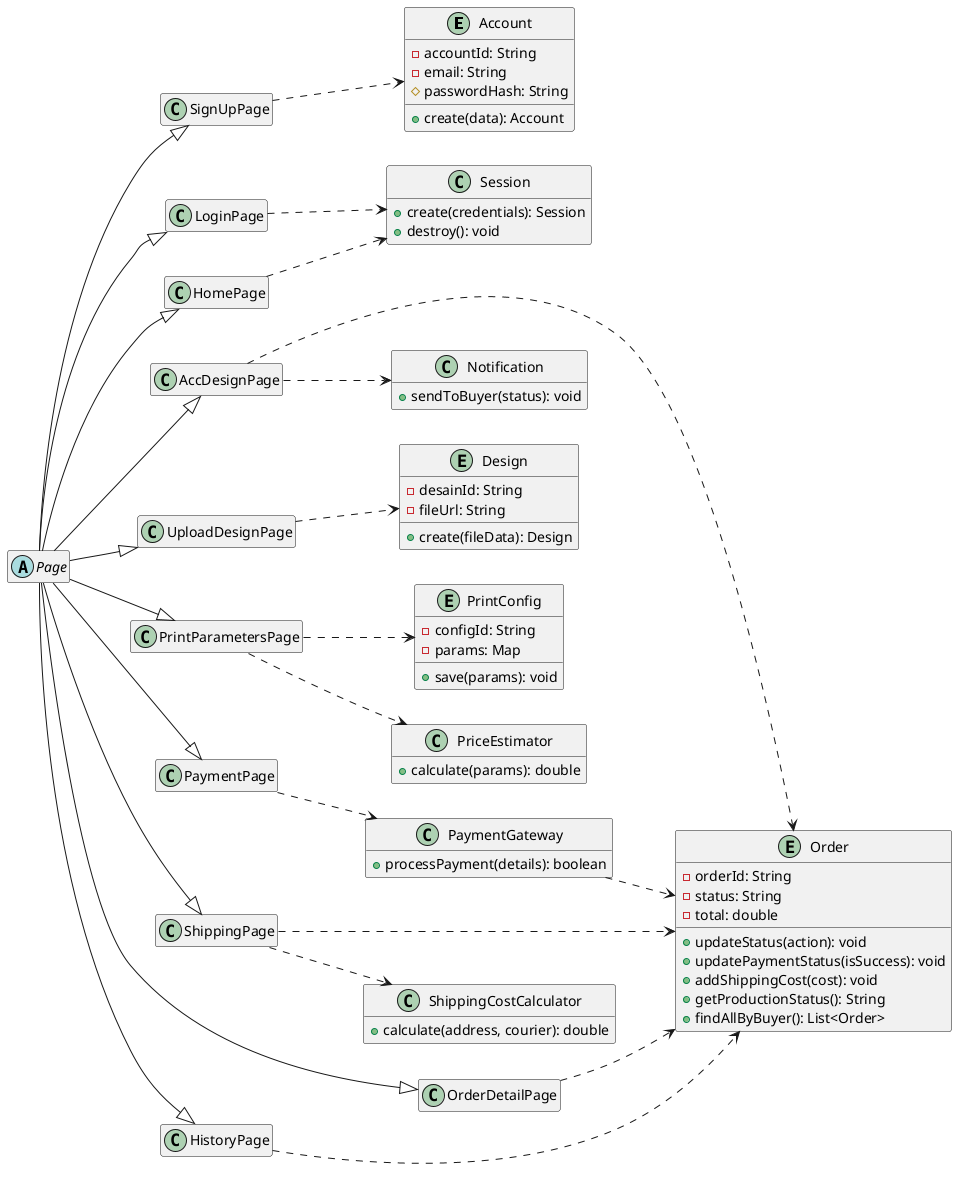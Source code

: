 @startuml
skinparam backgroundColor transparent
left to right direction
hide empty members

' --- ENTITIES ---
entity Account {
  - accountId: String
  - email: String
  # passwordHash: String
  + create(data): Account
}

entity Design {
  - desainId: String
  - fileUrl: String
  + create(fileData): Design
}

entity PrintConfig {
  - configId: String
  - params: Map
  + save(params): void
}

entity Order {
  - orderId: String
  - status: String
  - total: double
  + updateStatus(action): void
  + updatePaymentStatus(isSuccess): void
  + addShippingCost(cost): void
  + getProductionStatus(): String
  + findAllByBuyer(): List<Order>
}


' --- BOUNDARY / PAGES ---
abstract Page
class SignUpPage
class LoginPage
class HomePage
class AccDesignPage
class UploadDesignPage
class PrintParametersPage
class PaymentPage
class ShippingPage
class OrderDetailPage
class HistoryPage


' --- CONTROL ---
class Session {
  + create(credentials): Session
  + destroy(): void
}

class Notification {
  + sendToBuyer(status): void
}

class PriceEstimator {
  + calculate(params): double
}

class PaymentGateway {
  + processPayment(details): boolean
}

class ShippingCostCalculator {
  + calculate(address, courier): double
}

' --- Inheritance ---
Page --|> SignUpPage
Page --|> LoginPage
Page --|> HomePage
Page --|> AccDesignPage
Page --|> UploadDesignPage
Page --|> PrintParametersPage
Page --|> PaymentPage
Page --|> ShippingPage
Page --|> OrderDetailPage
Page --|> HistoryPage

' --- Weak Dependencies ---
SignUpPage ..> Account
LoginPage ..> Session
HomePage ..> Session
UploadDesignPage ..> Design
PrintParametersPage ..> PrintConfig
PrintParametersPage ..> PriceEstimator
AccDesignPage ..> Order
AccDesignPage ..> Notification
PaymentPage ..> PaymentGateway
PaymentGateway ..> Order
ShippingPage ..> ShippingCostCalculator
ShippingPage ..> Order
OrderDetailPage ..> Order
HistoryPage ..> Order

@enduml
